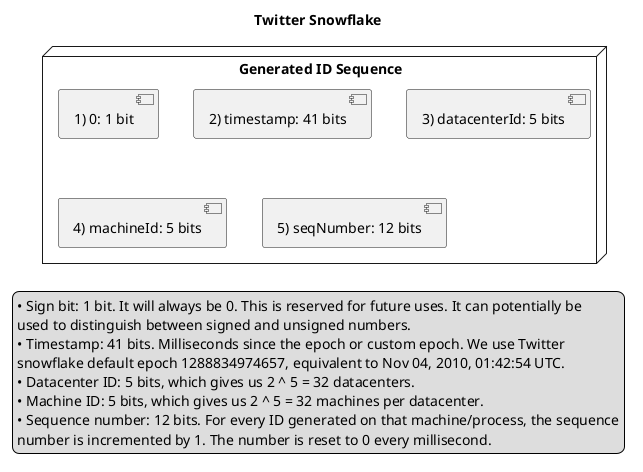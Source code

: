 @startuml
'https://plantuml.com/component-diagram

title "Twitter Snowflake"

node "Generated ID Sequence" {
    component 1 [
        1) 0: 1 bit
    ]
    component 2 [
        2) timestamp: 41 bits
    ]
    component 3 [
        3) datacenterId: 5 bits
    ]
    component 4 [
        4) machineId: 5 bits
    ]
    component 5 [
        5) seqNumber: 12 bits
    ]
}

legend
    • Sign bit: 1 bit. It will always be 0. This is reserved for future uses. It can potentially be
    used to distinguish between signed and unsigned numbers.
    • Timestamp: 41 bits. Milliseconds since the epoch or custom epoch. We use Twitter
    snowflake default epoch 1288834974657, equivalent to Nov 04, 2010, 01:42:54 UTC.
    • Datacenter ID: 5 bits, which gives us 2 ^ 5 = 32 datacenters.
    • Machine ID: 5 bits, which gives us 2 ^ 5 = 32 machines per datacenter.
    • Sequence number: 12 bits. For every ID generated on that machine/process, the sequence
    number is incremented by 1. The number is reset to 0 every millisecond.
end legend
@enduml